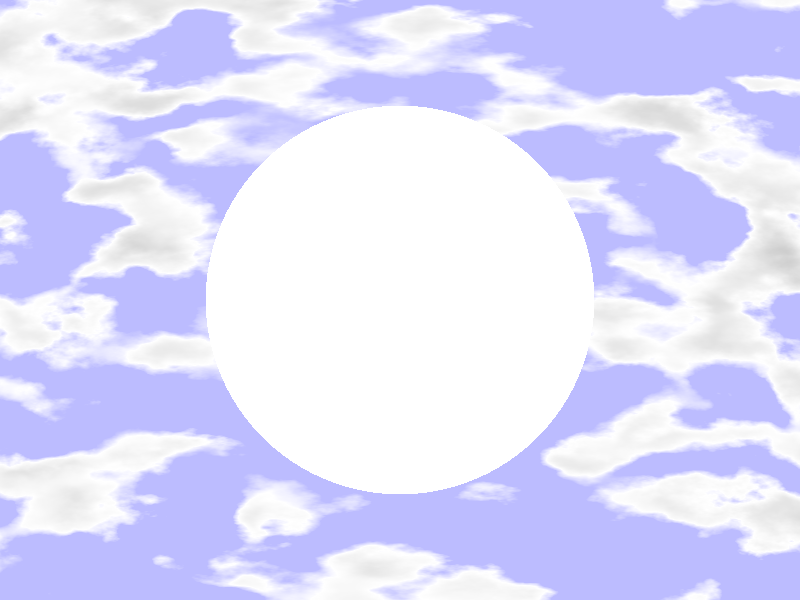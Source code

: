 // Persistence Of Vision raytracer version 2.0 sample file.

#include "colors.inc"
#include "textures.inc"

camera {
   location  <0, 20,-125>
   direction <0,  0,   2>
   up        <0,  1,   0>
   right   <4/3,  0,   0>
   look_at   <0, 25,   0> 
}

sphere { <0, 25, 0>, 20
   pigment {Clear}
   finish {
      ambient 0.0
      diffuse 0.0
      specular 0.5
      roughness 0.0001
      reflection 0.2
      refraction 1.0
      ior 1.5
   }
}

sphere { <0, 0, 0>, 200
   pigment {
      Bright_Blue_Sky
      scale <30, 10, 10>
   }
   finish {
      ambient 1
      diffuse 0.8
   }
}

light_source { <100, 140, -130> colour red 0.7 green 0.7 blue 0.7}
